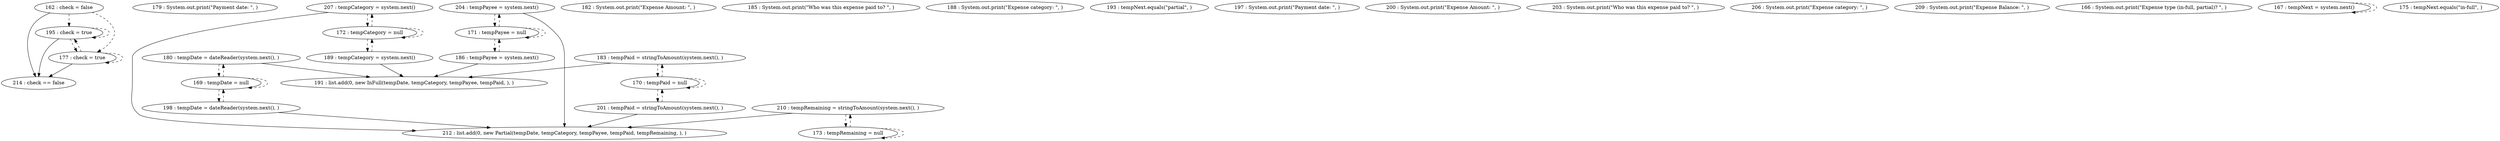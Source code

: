 digraph G {
"162 : check = false"
"162 : check = false" -> "214 : check == false"
"162 : check = false" -> "195 : check = true" [style=dashed]
"162 : check = false" -> "177 : check = true" [style=dashed]
"177 : check = true"
"177 : check = true" -> "214 : check == false"
"177 : check = true" -> "195 : check = true" [style=dashed]
"177 : check = true" -> "177 : check = true" [style=dashed]
"179 : System.out.print(\"Payment date: \", )"
"180 : tempDate = dateReader(system.next(), )"
"180 : tempDate = dateReader(system.next(), )" -> "191 : list.add(0, new InFull(tempDate, tempCategory, tempPayee, tempPaid, ), )"
"180 : tempDate = dateReader(system.next(), )" -> "169 : tempDate = null" [style=dashed]
"182 : System.out.print(\"Expense Amount: \", )"
"183 : tempPaid = stringToAmount(system.next(), )"
"183 : tempPaid = stringToAmount(system.next(), )" -> "191 : list.add(0, new InFull(tempDate, tempCategory, tempPayee, tempPaid, ), )"
"183 : tempPaid = stringToAmount(system.next(), )" -> "170 : tempPaid = null" [style=dashed]
"185 : System.out.print(\"Who was this expense paid to? \", )"
"186 : tempPayee = system.next()"
"186 : tempPayee = system.next()" -> "191 : list.add(0, new InFull(tempDate, tempCategory, tempPayee, tempPaid, ), )"
"186 : tempPayee = system.next()" -> "171 : tempPayee = null" [style=dashed]
"188 : System.out.print(\"Expense category: \", )"
"189 : tempCategory = system.next()"
"189 : tempCategory = system.next()" -> "191 : list.add(0, new InFull(tempDate, tempCategory, tempPayee, tempPaid, ), )"
"189 : tempCategory = system.next()" -> "172 : tempCategory = null" [style=dashed]
"191 : list.add(0, new InFull(tempDate, tempCategory, tempPayee, tempPaid, ), )"
"193 : tempNext.equals(\"partial\", )"
"195 : check = true"
"195 : check = true" -> "214 : check == false"
"195 : check = true" -> "195 : check = true" [style=dashed]
"195 : check = true" -> "177 : check = true" [style=dashed]
"197 : System.out.print(\"Payment date: \", )"
"198 : tempDate = dateReader(system.next(), )"
"198 : tempDate = dateReader(system.next(), )" -> "212 : list.add(0, new Partial(tempDate, tempCategory, tempPayee, tempPaid, tempRemaining, ), )"
"198 : tempDate = dateReader(system.next(), )" -> "169 : tempDate = null" [style=dashed]
"200 : System.out.print(\"Expense Amount: \", )"
"201 : tempPaid = stringToAmount(system.next(), )"
"201 : tempPaid = stringToAmount(system.next(), )" -> "212 : list.add(0, new Partial(tempDate, tempCategory, tempPayee, tempPaid, tempRemaining, ), )"
"201 : tempPaid = stringToAmount(system.next(), )" -> "170 : tempPaid = null" [style=dashed]
"203 : System.out.print(\"Who was this expense paid to? \", )"
"204 : tempPayee = system.next()"
"204 : tempPayee = system.next()" -> "212 : list.add(0, new Partial(tempDate, tempCategory, tempPayee, tempPaid, tempRemaining, ), )"
"204 : tempPayee = system.next()" -> "171 : tempPayee = null" [style=dashed]
"206 : System.out.print(\"Expense category: \", )"
"207 : tempCategory = system.next()"
"207 : tempCategory = system.next()" -> "212 : list.add(0, new Partial(tempDate, tempCategory, tempPayee, tempPaid, tempRemaining, ), )"
"207 : tempCategory = system.next()" -> "172 : tempCategory = null" [style=dashed]
"209 : System.out.print(\"Expense Balance: \", )"
"210 : tempRemaining = stringToAmount(system.next(), )"
"210 : tempRemaining = stringToAmount(system.next(), )" -> "212 : list.add(0, new Partial(tempDate, tempCategory, tempPayee, tempPaid, tempRemaining, ), )"
"210 : tempRemaining = stringToAmount(system.next(), )" -> "173 : tempRemaining = null" [style=dashed]
"212 : list.add(0, new Partial(tempDate, tempCategory, tempPayee, tempPaid, tempRemaining, ), )"
"166 : System.out.print(\"Expense type (in-full, partial)? \", )"
"167 : tempNext = system.next()"
"167 : tempNext = system.next()" -> "167 : tempNext = system.next()" [style=dashed]
"169 : tempDate = null"
"169 : tempDate = null" -> "180 : tempDate = dateReader(system.next(), )" [style=dashed]
"169 : tempDate = null" -> "198 : tempDate = dateReader(system.next(), )" [style=dashed]
"169 : tempDate = null" -> "169 : tempDate = null" [style=dashed]
"170 : tempPaid = null"
"170 : tempPaid = null" -> "183 : tempPaid = stringToAmount(system.next(), )" [style=dashed]
"170 : tempPaid = null" -> "170 : tempPaid = null" [style=dashed]
"170 : tempPaid = null" -> "201 : tempPaid = stringToAmount(system.next(), )" [style=dashed]
"171 : tempPayee = null"
"171 : tempPayee = null" -> "204 : tempPayee = system.next()" [style=dashed]
"171 : tempPayee = null" -> "171 : tempPayee = null" [style=dashed]
"171 : tempPayee = null" -> "186 : tempPayee = system.next()" [style=dashed]
"172 : tempCategory = null"
"172 : tempCategory = null" -> "189 : tempCategory = system.next()" [style=dashed]
"172 : tempCategory = null" -> "207 : tempCategory = system.next()" [style=dashed]
"172 : tempCategory = null" -> "172 : tempCategory = null" [style=dashed]
"173 : tempRemaining = null"
"173 : tempRemaining = null" -> "173 : tempRemaining = null" [style=dashed]
"173 : tempRemaining = null" -> "210 : tempRemaining = stringToAmount(system.next(), )" [style=dashed]
"175 : tempNext.equals(\"in-full\", )"
"214 : check == false"
}